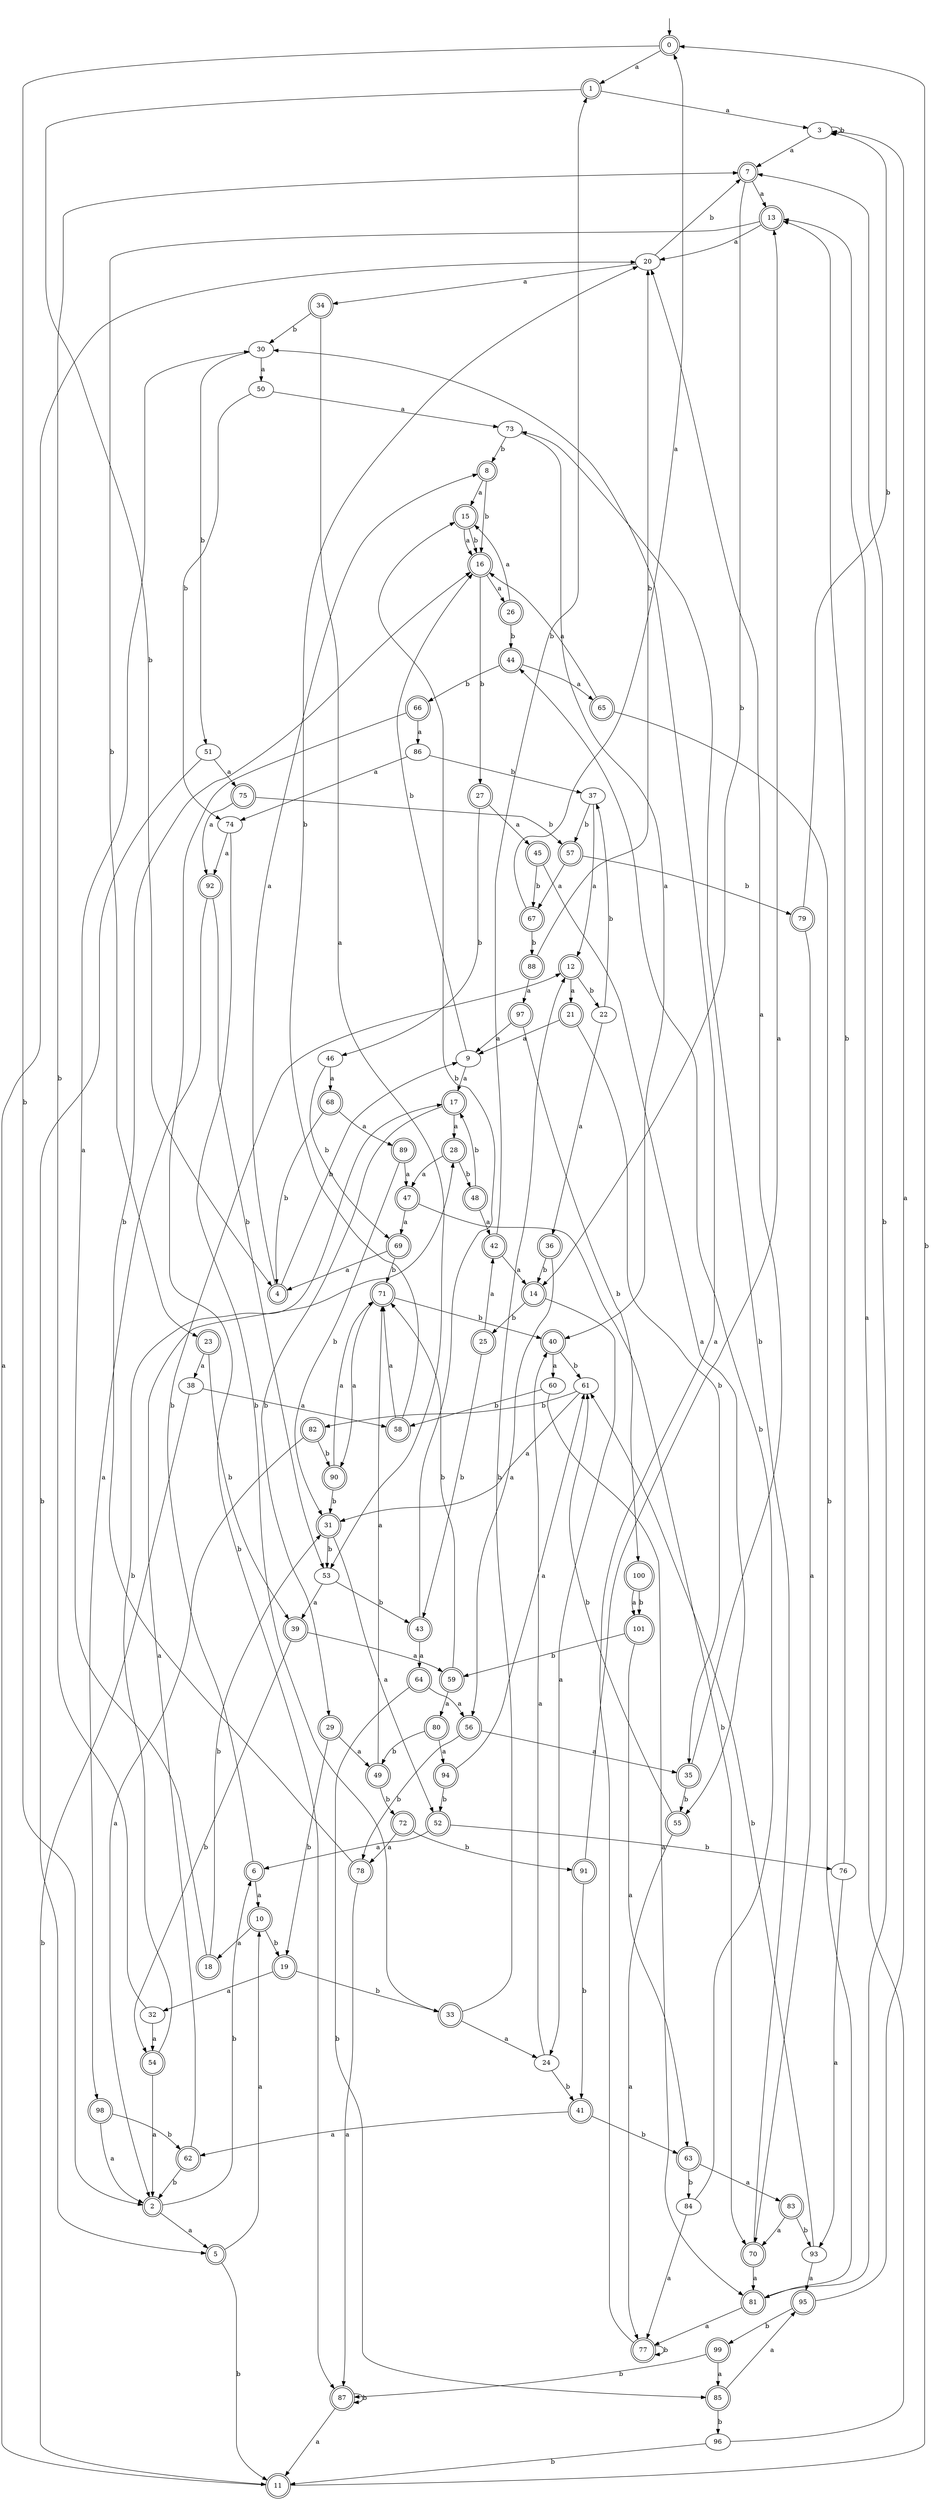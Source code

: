 digraph RandomDFA {
  __start0 [label="", shape=none];
  __start0 -> 0 [label=""];
  0 [shape=circle] [shape=doublecircle]
  0 -> 1 [label="a"]
  0 -> 2 [label="b"]
  1 [shape=doublecircle]
  1 -> 3 [label="a"]
  1 -> 4 [label="b"]
  2 [shape=doublecircle]
  2 -> 5 [label="a"]
  2 -> 6 [label="b"]
  3
  3 -> 7 [label="a"]
  3 -> 3 [label="b"]
  4 [shape=doublecircle]
  4 -> 8 [label="a"]
  4 -> 9 [label="b"]
  5 [shape=doublecircle]
  5 -> 10 [label="a"]
  5 -> 11 [label="b"]
  6 [shape=doublecircle]
  6 -> 10 [label="a"]
  6 -> 12 [label="b"]
  7 [shape=doublecircle]
  7 -> 13 [label="a"]
  7 -> 14 [label="b"]
  8 [shape=doublecircle]
  8 -> 15 [label="a"]
  8 -> 16 [label="b"]
  9
  9 -> 17 [label="a"]
  9 -> 16 [label="b"]
  10 [shape=doublecircle]
  10 -> 18 [label="a"]
  10 -> 19 [label="b"]
  11 [shape=doublecircle]
  11 -> 20 [label="a"]
  11 -> 0 [label="b"]
  12 [shape=doublecircle]
  12 -> 21 [label="a"]
  12 -> 22 [label="b"]
  13 [shape=doublecircle]
  13 -> 20 [label="a"]
  13 -> 23 [label="b"]
  14 [shape=doublecircle]
  14 -> 24 [label="a"]
  14 -> 25 [label="b"]
  15 [shape=doublecircle]
  15 -> 16 [label="a"]
  15 -> 16 [label="b"]
  16 [shape=doublecircle]
  16 -> 26 [label="a"]
  16 -> 27 [label="b"]
  17 [shape=doublecircle]
  17 -> 28 [label="a"]
  17 -> 29 [label="b"]
  18 [shape=doublecircle]
  18 -> 30 [label="a"]
  18 -> 31 [label="b"]
  19 [shape=doublecircle]
  19 -> 32 [label="a"]
  19 -> 33 [label="b"]
  20
  20 -> 34 [label="a"]
  20 -> 7 [label="b"]
  21 [shape=doublecircle]
  21 -> 9 [label="a"]
  21 -> 35 [label="b"]
  22
  22 -> 36 [label="a"]
  22 -> 37 [label="b"]
  23 [shape=doublecircle]
  23 -> 38 [label="a"]
  23 -> 39 [label="b"]
  24
  24 -> 40 [label="a"]
  24 -> 41 [label="b"]
  25 [shape=doublecircle]
  25 -> 42 [label="a"]
  25 -> 43 [label="b"]
  26 [shape=doublecircle]
  26 -> 15 [label="a"]
  26 -> 44 [label="b"]
  27 [shape=doublecircle]
  27 -> 45 [label="a"]
  27 -> 46 [label="b"]
  28 [shape=doublecircle]
  28 -> 47 [label="a"]
  28 -> 48 [label="b"]
  29 [shape=doublecircle]
  29 -> 49 [label="a"]
  29 -> 19 [label="b"]
  30
  30 -> 50 [label="a"]
  30 -> 51 [label="b"]
  31 [shape=doublecircle]
  31 -> 52 [label="a"]
  31 -> 53 [label="b"]
  32
  32 -> 54 [label="a"]
  32 -> 7 [label="b"]
  33 [shape=doublecircle]
  33 -> 24 [label="a"]
  33 -> 12 [label="b"]
  34 [shape=doublecircle]
  34 -> 53 [label="a"]
  34 -> 30 [label="b"]
  35 [shape=doublecircle]
  35 -> 20 [label="a"]
  35 -> 55 [label="b"]
  36 [shape=doublecircle]
  36 -> 56 [label="a"]
  36 -> 14 [label="b"]
  37
  37 -> 12 [label="a"]
  37 -> 57 [label="b"]
  38
  38 -> 58 [label="a"]
  38 -> 11 [label="b"]
  39 [shape=doublecircle]
  39 -> 59 [label="a"]
  39 -> 54 [label="b"]
  40 [shape=doublecircle]
  40 -> 60 [label="a"]
  40 -> 61 [label="b"]
  41 [shape=doublecircle]
  41 -> 62 [label="a"]
  41 -> 63 [label="b"]
  42 [shape=doublecircle]
  42 -> 14 [label="a"]
  42 -> 1 [label="b"]
  43 [shape=doublecircle]
  43 -> 64 [label="a"]
  43 -> 15 [label="b"]
  44 [shape=doublecircle]
  44 -> 65 [label="a"]
  44 -> 66 [label="b"]
  45 [shape=doublecircle]
  45 -> 55 [label="a"]
  45 -> 67 [label="b"]
  46
  46 -> 68 [label="a"]
  46 -> 69 [label="b"]
  47 [shape=doublecircle]
  47 -> 69 [label="a"]
  47 -> 70 [label="b"]
  48 [shape=doublecircle]
  48 -> 42 [label="a"]
  48 -> 17 [label="b"]
  49 [shape=doublecircle]
  49 -> 71 [label="a"]
  49 -> 72 [label="b"]
  50
  50 -> 73 [label="a"]
  50 -> 74 [label="b"]
  51
  51 -> 75 [label="a"]
  51 -> 5 [label="b"]
  52 [shape=doublecircle]
  52 -> 6 [label="a"]
  52 -> 76 [label="b"]
  53
  53 -> 39 [label="a"]
  53 -> 43 [label="b"]
  54 [shape=doublecircle]
  54 -> 2 [label="a"]
  54 -> 17 [label="b"]
  55 [shape=doublecircle]
  55 -> 77 [label="a"]
  55 -> 61 [label="b"]
  56 [shape=doublecircle]
  56 -> 35 [label="a"]
  56 -> 78 [label="b"]
  57 [shape=doublecircle]
  57 -> 67 [label="a"]
  57 -> 79 [label="b"]
  58 [shape=doublecircle]
  58 -> 71 [label="a"]
  58 -> 20 [label="b"]
  59 [shape=doublecircle]
  59 -> 80 [label="a"]
  59 -> 71 [label="b"]
  60
  60 -> 81 [label="a"]
  60 -> 58 [label="b"]
  61
  61 -> 31 [label="a"]
  61 -> 82 [label="b"]
  62 [shape=doublecircle]
  62 -> 28 [label="a"]
  62 -> 2 [label="b"]
  63 [shape=doublecircle]
  63 -> 83 [label="a"]
  63 -> 84 [label="b"]
  64 [shape=doublecircle]
  64 -> 56 [label="a"]
  64 -> 85 [label="b"]
  65 [shape=doublecircle]
  65 -> 16 [label="a"]
  65 -> 81 [label="b"]
  66 [shape=doublecircle]
  66 -> 86 [label="a"]
  66 -> 87 [label="b"]
  67 [shape=doublecircle]
  67 -> 0 [label="a"]
  67 -> 88 [label="b"]
  68 [shape=doublecircle]
  68 -> 89 [label="a"]
  68 -> 4 [label="b"]
  69 [shape=doublecircle]
  69 -> 4 [label="a"]
  69 -> 71 [label="b"]
  70 [shape=doublecircle]
  70 -> 81 [label="a"]
  70 -> 73 [label="b"]
  71 [shape=doublecircle]
  71 -> 90 [label="a"]
  71 -> 40 [label="b"]
  72 [shape=doublecircle]
  72 -> 78 [label="a"]
  72 -> 91 [label="b"]
  73
  73 -> 40 [label="a"]
  73 -> 8 [label="b"]
  74
  74 -> 92 [label="a"]
  74 -> 33 [label="b"]
  75 [shape=doublecircle]
  75 -> 92 [label="a"]
  75 -> 57 [label="b"]
  76
  76 -> 93 [label="a"]
  76 -> 13 [label="b"]
  77 [shape=doublecircle]
  77 -> 30 [label="a"]
  77 -> 77 [label="b"]
  78 [shape=doublecircle]
  78 -> 87 [label="a"]
  78 -> 16 [label="b"]
  79 [shape=doublecircle]
  79 -> 70 [label="a"]
  79 -> 3 [label="b"]
  80 [shape=doublecircle]
  80 -> 94 [label="a"]
  80 -> 49 [label="b"]
  81 [shape=doublecircle]
  81 -> 77 [label="a"]
  81 -> 7 [label="b"]
  82 [shape=doublecircle]
  82 -> 2 [label="a"]
  82 -> 90 [label="b"]
  83 [shape=doublecircle]
  83 -> 70 [label="a"]
  83 -> 93 [label="b"]
  84
  84 -> 77 [label="a"]
  84 -> 44 [label="b"]
  85 [shape=doublecircle]
  85 -> 95 [label="a"]
  85 -> 96 [label="b"]
  86
  86 -> 74 [label="a"]
  86 -> 37 [label="b"]
  87 [shape=doublecircle]
  87 -> 11 [label="a"]
  87 -> 87 [label="b"]
  88 [shape=doublecircle]
  88 -> 97 [label="a"]
  88 -> 20 [label="b"]
  89 [shape=doublecircle]
  89 -> 47 [label="a"]
  89 -> 31 [label="b"]
  90 [shape=doublecircle]
  90 -> 71 [label="a"]
  90 -> 31 [label="b"]
  91 [shape=doublecircle]
  91 -> 13 [label="a"]
  91 -> 41 [label="b"]
  92 [shape=doublecircle]
  92 -> 98 [label="a"]
  92 -> 53 [label="b"]
  93
  93 -> 95 [label="a"]
  93 -> 61 [label="b"]
  94 [shape=doublecircle]
  94 -> 61 [label="a"]
  94 -> 52 [label="b"]
  95 [shape=doublecircle]
  95 -> 3 [label="a"]
  95 -> 99 [label="b"]
  96
  96 -> 13 [label="a"]
  96 -> 11 [label="b"]
  97 [shape=doublecircle]
  97 -> 9 [label="a"]
  97 -> 100 [label="b"]
  98 [shape=doublecircle]
  98 -> 2 [label="a"]
  98 -> 62 [label="b"]
  99 [shape=doublecircle]
  99 -> 85 [label="a"]
  99 -> 87 [label="b"]
  100 [shape=doublecircle]
  100 -> 101 [label="a"]
  100 -> 101 [label="b"]
  101 [shape=doublecircle]
  101 -> 63 [label="a"]
  101 -> 59 [label="b"]
}
